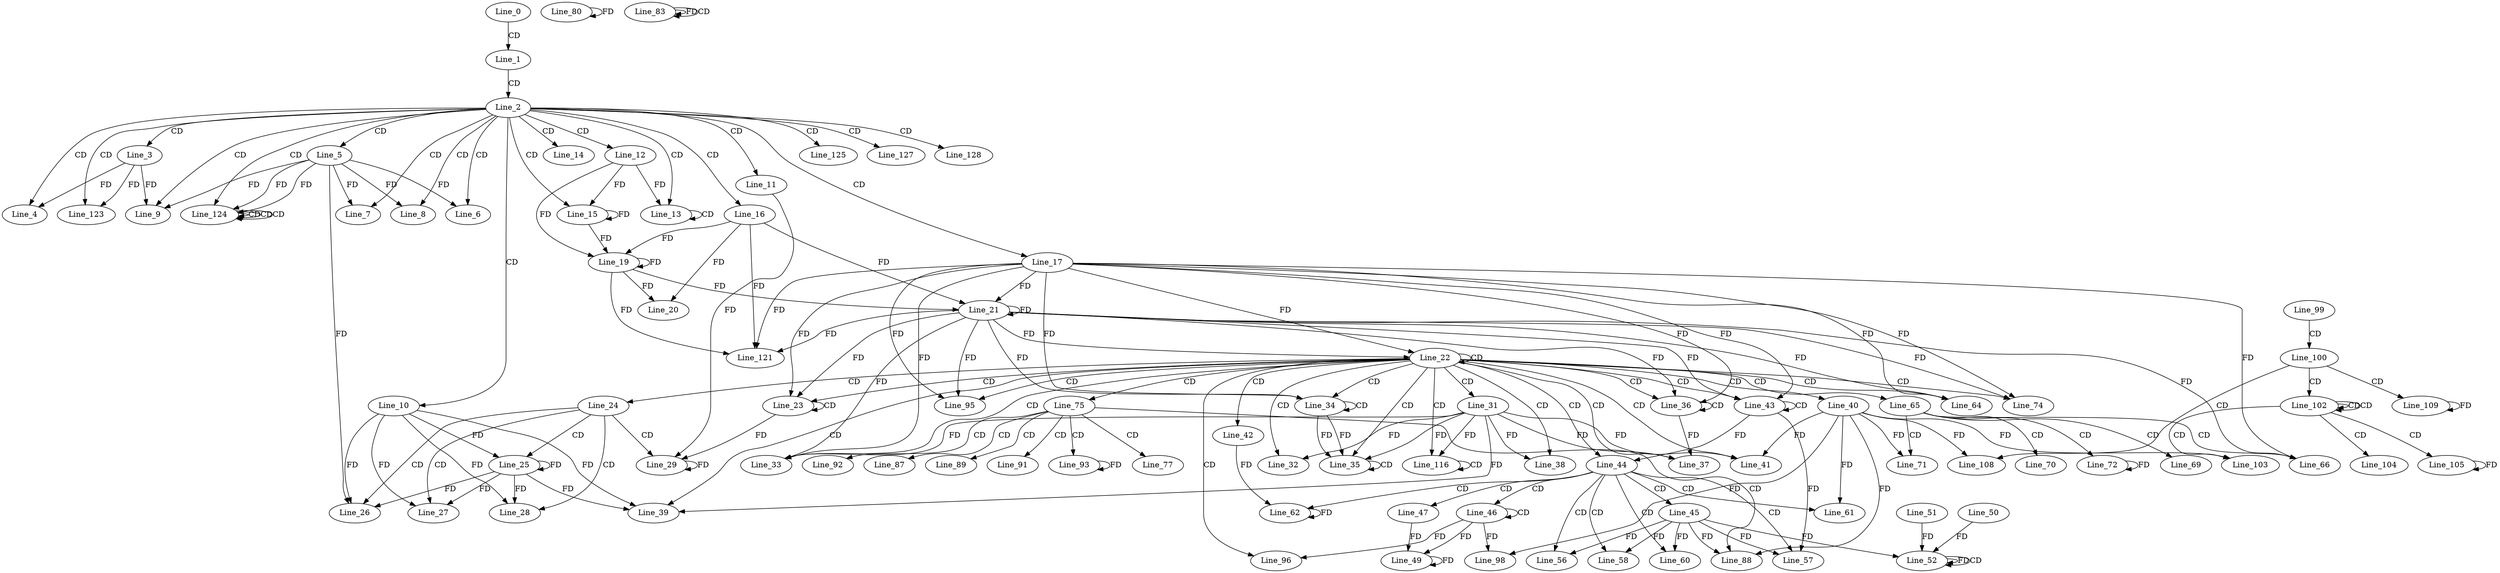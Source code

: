 digraph G {
  Line_0;
  Line_1;
  Line_2;
  Line_3;
  Line_4;
  Line_5;
  Line_6;
  Line_7;
  Line_8;
  Line_9;
  Line_10;
  Line_11;
  Line_12;
  Line_13;
  Line_13;
  Line_14;
  Line_15;
  Line_16;
  Line_17;
  Line_19;
  Line_19;
  Line_20;
  Line_21;
  Line_21;
  Line_22;
  Line_22;
  Line_23;
  Line_23;
  Line_24;
  Line_25;
  Line_26;
  Line_27;
  Line_28;
  Line_29;
  Line_31;
  Line_32;
  Line_33;
  Line_33;
  Line_34;
  Line_34;
  Line_35;
  Line_35;
  Line_36;
  Line_36;
  Line_37;
  Line_37;
  Line_38;
  Line_39;
  Line_40;
  Line_41;
  Line_42;
  Line_43;
  Line_43;
  Line_44;
  Line_45;
  Line_46;
  Line_46;
  Line_47;
  Line_49;
  Line_49;
  Line_52;
  Line_51;
  Line_52;
  Line_50;
  Line_52;
  Line_52;
  Line_56;
  Line_57;
  Line_57;
  Line_58;
  Line_60;
  Line_60;
  Line_61;
  Line_62;
  Line_64;
  Line_65;
  Line_66;
  Line_69;
  Line_70;
  Line_71;
  Line_72;
  Line_74;
  Line_75;
  Line_77;
  Line_80;
  Line_80;
  Line_83;
  Line_83;
  Line_83;
  Line_83;
  Line_87;
  Line_88;
  Line_88;
  Line_89;
  Line_91;
  Line_91;
  Line_92;
  Line_93;
  Line_95;
  Line_96;
  Line_98;
  Line_99;
  Line_100;
  Line_102;
  Line_102;
  Line_102;
  Line_103;
  Line_104;
  Line_105;
  Line_108;
  Line_109;
  Line_116;
  Line_116;
  Line_121;
  Line_123;
  Line_124;
  Line_124;
  Line_124;
  Line_124;
  Line_124;
  Line_124;
  Line_125;
  Line_127;
  Line_128;
  Line_0 -> Line_1 [ label="CD" ];
  Line_1 -> Line_2 [ label="CD" ];
  Line_2 -> Line_3 [ label="CD" ];
  Line_2 -> Line_4 [ label="CD" ];
  Line_3 -> Line_4 [ label="FD" ];
  Line_2 -> Line_5 [ label="CD" ];
  Line_2 -> Line_6 [ label="CD" ];
  Line_5 -> Line_6 [ label="FD" ];
  Line_2 -> Line_7 [ label="CD" ];
  Line_5 -> Line_7 [ label="FD" ];
  Line_2 -> Line_8 [ label="CD" ];
  Line_5 -> Line_8 [ label="FD" ];
  Line_2 -> Line_9 [ label="CD" ];
  Line_3 -> Line_9 [ label="FD" ];
  Line_5 -> Line_9 [ label="FD" ];
  Line_2 -> Line_10 [ label="CD" ];
  Line_2 -> Line_11 [ label="CD" ];
  Line_2 -> Line_12 [ label="CD" ];
  Line_2 -> Line_13 [ label="CD" ];
  Line_13 -> Line_13 [ label="CD" ];
  Line_12 -> Line_13 [ label="FD" ];
  Line_2 -> Line_14 [ label="CD" ];
  Line_2 -> Line_15 [ label="CD" ];
  Line_12 -> Line_15 [ label="FD" ];
  Line_15 -> Line_15 [ label="FD" ];
  Line_2 -> Line_16 [ label="CD" ];
  Line_2 -> Line_17 [ label="CD" ];
  Line_16 -> Line_19 [ label="FD" ];
  Line_19 -> Line_19 [ label="FD" ];
  Line_12 -> Line_19 [ label="FD" ];
  Line_15 -> Line_19 [ label="FD" ];
  Line_16 -> Line_20 [ label="FD" ];
  Line_19 -> Line_20 [ label="FD" ];
  Line_17 -> Line_21 [ label="FD" ];
  Line_21 -> Line_21 [ label="FD" ];
  Line_16 -> Line_21 [ label="FD" ];
  Line_19 -> Line_21 [ label="FD" ];
  Line_22 -> Line_22 [ label="CD" ];
  Line_17 -> Line_22 [ label="FD" ];
  Line_21 -> Line_22 [ label="FD" ];
  Line_22 -> Line_23 [ label="CD" ];
  Line_23 -> Line_23 [ label="CD" ];
  Line_17 -> Line_23 [ label="FD" ];
  Line_21 -> Line_23 [ label="FD" ];
  Line_22 -> Line_24 [ label="CD" ];
  Line_24 -> Line_25 [ label="CD" ];
  Line_25 -> Line_25 [ label="FD" ];
  Line_10 -> Line_25 [ label="FD" ];
  Line_24 -> Line_26 [ label="CD" ];
  Line_5 -> Line_26 [ label="FD" ];
  Line_25 -> Line_26 [ label="FD" ];
  Line_10 -> Line_26 [ label="FD" ];
  Line_24 -> Line_27 [ label="CD" ];
  Line_25 -> Line_27 [ label="FD" ];
  Line_10 -> Line_27 [ label="FD" ];
  Line_24 -> Line_28 [ label="CD" ];
  Line_25 -> Line_28 [ label="FD" ];
  Line_10 -> Line_28 [ label="FD" ];
  Line_24 -> Line_29 [ label="CD" ];
  Line_29 -> Line_29 [ label="FD" ];
  Line_11 -> Line_29 [ label="FD" ];
  Line_23 -> Line_29 [ label="FD" ];
  Line_22 -> Line_31 [ label="CD" ];
  Line_22 -> Line_32 [ label="CD" ];
  Line_31 -> Line_32 [ label="FD" ];
  Line_22 -> Line_33 [ label="CD" ];
  Line_31 -> Line_33 [ label="FD" ];
  Line_17 -> Line_33 [ label="FD" ];
  Line_21 -> Line_33 [ label="FD" ];
  Line_22 -> Line_34 [ label="CD" ];
  Line_34 -> Line_34 [ label="CD" ];
  Line_17 -> Line_34 [ label="FD" ];
  Line_21 -> Line_34 [ label="FD" ];
  Line_22 -> Line_35 [ label="CD" ];
  Line_34 -> Line_35 [ label="FD" ];
  Line_35 -> Line_35 [ label="CD" ];
  Line_31 -> Line_35 [ label="FD" ];
  Line_34 -> Line_35 [ label="FD" ];
  Line_22 -> Line_36 [ label="CD" ];
  Line_36 -> Line_36 [ label="CD" ];
  Line_17 -> Line_36 [ label="FD" ];
  Line_21 -> Line_36 [ label="FD" ];
  Line_22 -> Line_37 [ label="CD" ];
  Line_31 -> Line_37 [ label="FD" ];
  Line_36 -> Line_37 [ label="FD" ];
  Line_22 -> Line_38 [ label="CD" ];
  Line_31 -> Line_38 [ label="FD" ];
  Line_22 -> Line_39 [ label="CD" ];
  Line_25 -> Line_39 [ label="FD" ];
  Line_10 -> Line_39 [ label="FD" ];
  Line_31 -> Line_39 [ label="FD" ];
  Line_22 -> Line_40 [ label="CD" ];
  Line_22 -> Line_41 [ label="CD" ];
  Line_31 -> Line_41 [ label="FD" ];
  Line_40 -> Line_41 [ label="FD" ];
  Line_22 -> Line_42 [ label="CD" ];
  Line_22 -> Line_43 [ label="CD" ];
  Line_43 -> Line_43 [ label="CD" ];
  Line_17 -> Line_43 [ label="FD" ];
  Line_21 -> Line_43 [ label="FD" ];
  Line_22 -> Line_44 [ label="CD" ];
  Line_43 -> Line_44 [ label="FD" ];
  Line_44 -> Line_45 [ label="CD" ];
  Line_44 -> Line_46 [ label="CD" ];
  Line_46 -> Line_46 [ label="CD" ];
  Line_44 -> Line_47 [ label="CD" ];
  Line_47 -> Line_49 [ label="FD" ];
  Line_49 -> Line_49 [ label="FD" ];
  Line_46 -> Line_49 [ label="FD" ];
  Line_52 -> Line_52 [ label="FD" ];
  Line_51 -> Line_52 [ label="FD" ];
  Line_50 -> Line_52 [ label="FD" ];
  Line_52 -> Line_52 [ label="CD" ];
  Line_45 -> Line_52 [ label="FD" ];
  Line_44 -> Line_56 [ label="CD" ];
  Line_45 -> Line_56 [ label="FD" ];
  Line_44 -> Line_57 [ label="CD" ];
  Line_45 -> Line_57 [ label="FD" ];
  Line_43 -> Line_57 [ label="FD" ];
  Line_44 -> Line_58 [ label="CD" ];
  Line_45 -> Line_58 [ label="FD" ];
  Line_44 -> Line_60 [ label="CD" ];
  Line_45 -> Line_60 [ label="FD" ];
  Line_44 -> Line_61 [ label="CD" ];
  Line_40 -> Line_61 [ label="FD" ];
  Line_44 -> Line_62 [ label="CD" ];
  Line_42 -> Line_62 [ label="FD" ];
  Line_62 -> Line_62 [ label="FD" ];
  Line_22 -> Line_64 [ label="CD" ];
  Line_17 -> Line_64 [ label="FD" ];
  Line_21 -> Line_64 [ label="FD" ];
  Line_22 -> Line_65 [ label="CD" ];
  Line_65 -> Line_66 [ label="CD" ];
  Line_17 -> Line_66 [ label="FD" ];
  Line_21 -> Line_66 [ label="FD" ];
  Line_65 -> Line_69 [ label="CD" ];
  Line_65 -> Line_70 [ label="CD" ];
  Line_65 -> Line_71 [ label="CD" ];
  Line_40 -> Line_71 [ label="FD" ];
  Line_65 -> Line_72 [ label="CD" ];
  Line_72 -> Line_72 [ label="FD" ];
  Line_22 -> Line_74 [ label="CD" ];
  Line_17 -> Line_74 [ label="FD" ];
  Line_21 -> Line_74 [ label="FD" ];
  Line_22 -> Line_75 [ label="CD" ];
  Line_75 -> Line_77 [ label="CD" ];
  Line_80 -> Line_80 [ label="FD" ];
  Line_83 -> Line_83 [ label="FD" ];
  Line_83 -> Line_83 [ label="CD" ];
  Line_75 -> Line_87 [ label="CD" ];
  Line_75 -> Line_88 [ label="CD" ];
  Line_45 -> Line_88 [ label="FD" ];
  Line_40 -> Line_88 [ label="FD" ];
  Line_75 -> Line_89 [ label="CD" ];
  Line_75 -> Line_91 [ label="CD" ];
  Line_75 -> Line_92 [ label="CD" ];
  Line_75 -> Line_93 [ label="CD" ];
  Line_93 -> Line_93 [ label="FD" ];
  Line_22 -> Line_95 [ label="CD" ];
  Line_17 -> Line_95 [ label="FD" ];
  Line_21 -> Line_95 [ label="FD" ];
  Line_22 -> Line_96 [ label="CD" ];
  Line_46 -> Line_96 [ label="FD" ];
  Line_46 -> Line_98 [ label="FD" ];
  Line_40 -> Line_98 [ label="FD" ];
  Line_99 -> Line_100 [ label="CD" ];
  Line_100 -> Line_102 [ label="CD" ];
  Line_102 -> Line_102 [ label="CD" ];
  Line_102 -> Line_102 [ label="CD" ];
  Line_102 -> Line_103 [ label="CD" ];
  Line_40 -> Line_103 [ label="FD" ];
  Line_102 -> Line_104 [ label="CD" ];
  Line_102 -> Line_105 [ label="CD" ];
  Line_105 -> Line_105 [ label="FD" ];
  Line_100 -> Line_108 [ label="CD" ];
  Line_40 -> Line_108 [ label="FD" ];
  Line_100 -> Line_109 [ label="CD" ];
  Line_109 -> Line_109 [ label="FD" ];
  Line_22 -> Line_116 [ label="CD" ];
  Line_116 -> Line_116 [ label="CD" ];
  Line_31 -> Line_116 [ label="FD" ];
  Line_16 -> Line_121 [ label="FD" ];
  Line_19 -> Line_121 [ label="FD" ];
  Line_17 -> Line_121 [ label="FD" ];
  Line_21 -> Line_121 [ label="FD" ];
  Line_2 -> Line_123 [ label="CD" ];
  Line_3 -> Line_123 [ label="FD" ];
  Line_2 -> Line_124 [ label="CD" ];
  Line_124 -> Line_124 [ label="CD" ];
  Line_124 -> Line_124 [ label="CD" ];
  Line_5 -> Line_124 [ label="FD" ];
  Line_124 -> Line_124 [ label="CD" ];
  Line_5 -> Line_124 [ label="FD" ];
  Line_2 -> Line_125 [ label="CD" ];
  Line_2 -> Line_127 [ label="CD" ];
  Line_2 -> Line_128 [ label="CD" ];
}
